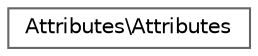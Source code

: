 digraph "Graphical Class Hierarchy"
{
 // LATEX_PDF_SIZE
  bgcolor="transparent";
  edge [fontname=Helvetica,fontsize=10,labelfontname=Helvetica,labelfontsize=10];
  node [fontname=Helvetica,fontsize=10,shape=box,height=0.2,width=0.4];
  rankdir="LR";
  Node0 [id="Node000000",label="Attributes\\Attributes",height=0.2,width=0.4,color="grey40", fillcolor="white", style="filled",URL="$classAttributes_1_1Attributes.html",tooltip=" "];
}

